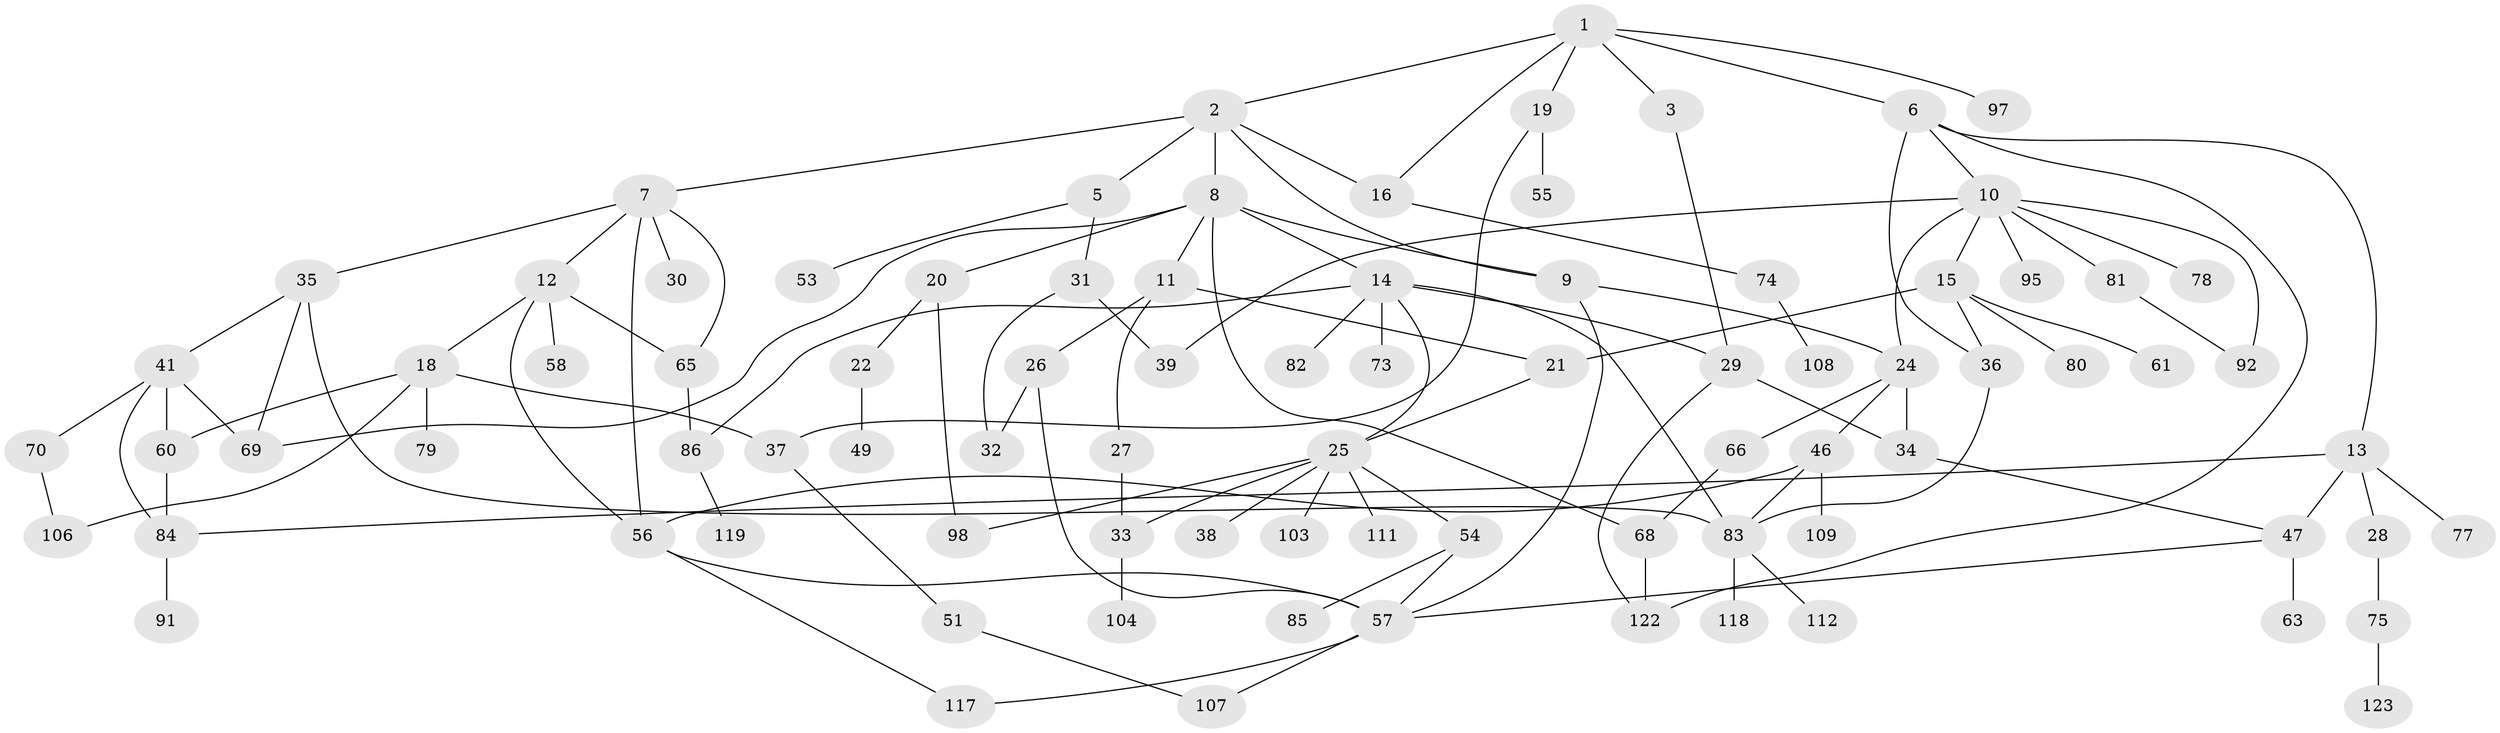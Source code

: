 // Generated by graph-tools (version 1.1) at 2025/51/02/27/25 19:51:38]
// undirected, 86 vertices, 122 edges
graph export_dot {
graph [start="1"]
  node [color=gray90,style=filled];
  1 [super="+4"];
  2 [super="+102"];
  3 [super="+43"];
  5 [super="+40"];
  6 [super="+114"];
  7 [super="+88"];
  8 [super="+94"];
  9 [super="+44"];
  10 [super="+23"];
  11 [super="+120"];
  12 [super="+17"];
  13 [super="+64"];
  14 [super="+48"];
  15 [super="+99"];
  16 [super="+62"];
  18 [super="+72"];
  19;
  20 [super="+71"];
  21;
  22 [super="+76"];
  24 [super="+42"];
  25 [super="+90"];
  26 [super="+50"];
  27;
  28;
  29 [super="+45"];
  30;
  31;
  32;
  33;
  34;
  35;
  36;
  37;
  38;
  39 [super="+67"];
  41 [super="+59"];
  46;
  47 [super="+52"];
  49;
  51;
  53 [super="+96"];
  54;
  55;
  56 [super="+115"];
  57 [super="+105"];
  58 [super="+101"];
  60;
  61;
  63;
  65;
  66 [super="+87"];
  68 [super="+116"];
  69 [super="+93"];
  70 [super="+89"];
  73;
  74;
  75;
  77;
  78;
  79;
  80;
  81;
  82;
  83 [super="+110"];
  84;
  85;
  86 [super="+113"];
  91 [super="+121"];
  92;
  95;
  97;
  98 [super="+100"];
  103;
  104;
  106;
  107;
  108;
  109;
  111;
  112;
  117;
  118;
  119;
  122;
  123;
  1 -- 2;
  1 -- 3;
  1 -- 19;
  1 -- 16;
  1 -- 97;
  1 -- 6;
  2 -- 5 [weight=2];
  2 -- 7;
  2 -- 8;
  2 -- 16;
  2 -- 9;
  3 -- 29;
  5 -- 31;
  5 -- 53;
  6 -- 10;
  6 -- 13;
  6 -- 36;
  6 -- 122;
  7 -- 12;
  7 -- 30;
  7 -- 35;
  7 -- 56;
  7 -- 65;
  8 -- 9;
  8 -- 11;
  8 -- 14;
  8 -- 20;
  8 -- 68;
  8 -- 69;
  9 -- 57;
  9 -- 24;
  10 -- 15;
  10 -- 39;
  10 -- 95;
  10 -- 92;
  10 -- 24;
  10 -- 81;
  10 -- 78;
  11 -- 21;
  11 -- 26;
  11 -- 27;
  12 -- 65;
  12 -- 18;
  12 -- 58;
  12 -- 56;
  13 -- 28;
  13 -- 47;
  13 -- 77;
  13 -- 84;
  14 -- 73;
  14 -- 82;
  14 -- 25;
  14 -- 29;
  14 -- 83;
  14 -- 86;
  15 -- 61;
  15 -- 80;
  15 -- 21;
  15 -- 36;
  16 -- 74;
  18 -- 79;
  18 -- 60;
  18 -- 37;
  18 -- 106;
  19 -- 37;
  19 -- 55;
  20 -- 22;
  20 -- 98;
  21 -- 25;
  22 -- 49;
  24 -- 66 [weight=2];
  24 -- 34;
  24 -- 46;
  25 -- 38;
  25 -- 54;
  25 -- 103;
  25 -- 33;
  25 -- 98;
  25 -- 111;
  26 -- 32;
  26 -- 57;
  27 -- 33;
  28 -- 75;
  29 -- 34;
  29 -- 122;
  31 -- 32;
  31 -- 39;
  33 -- 104;
  34 -- 47;
  35 -- 41;
  35 -- 83;
  35 -- 69;
  36 -- 83;
  37 -- 51;
  41 -- 60;
  41 -- 84;
  41 -- 69;
  41 -- 70;
  46 -- 109;
  46 -- 56;
  46 -- 83;
  47 -- 57;
  47 -- 63;
  51 -- 107;
  54 -- 85;
  54 -- 57;
  56 -- 117;
  56 -- 57;
  57 -- 107;
  57 -- 117;
  60 -- 84;
  65 -- 86;
  66 -- 68;
  68 -- 122;
  70 -- 106;
  74 -- 108;
  75 -- 123;
  81 -- 92;
  83 -- 118;
  83 -- 112;
  84 -- 91;
  86 -- 119;
}
